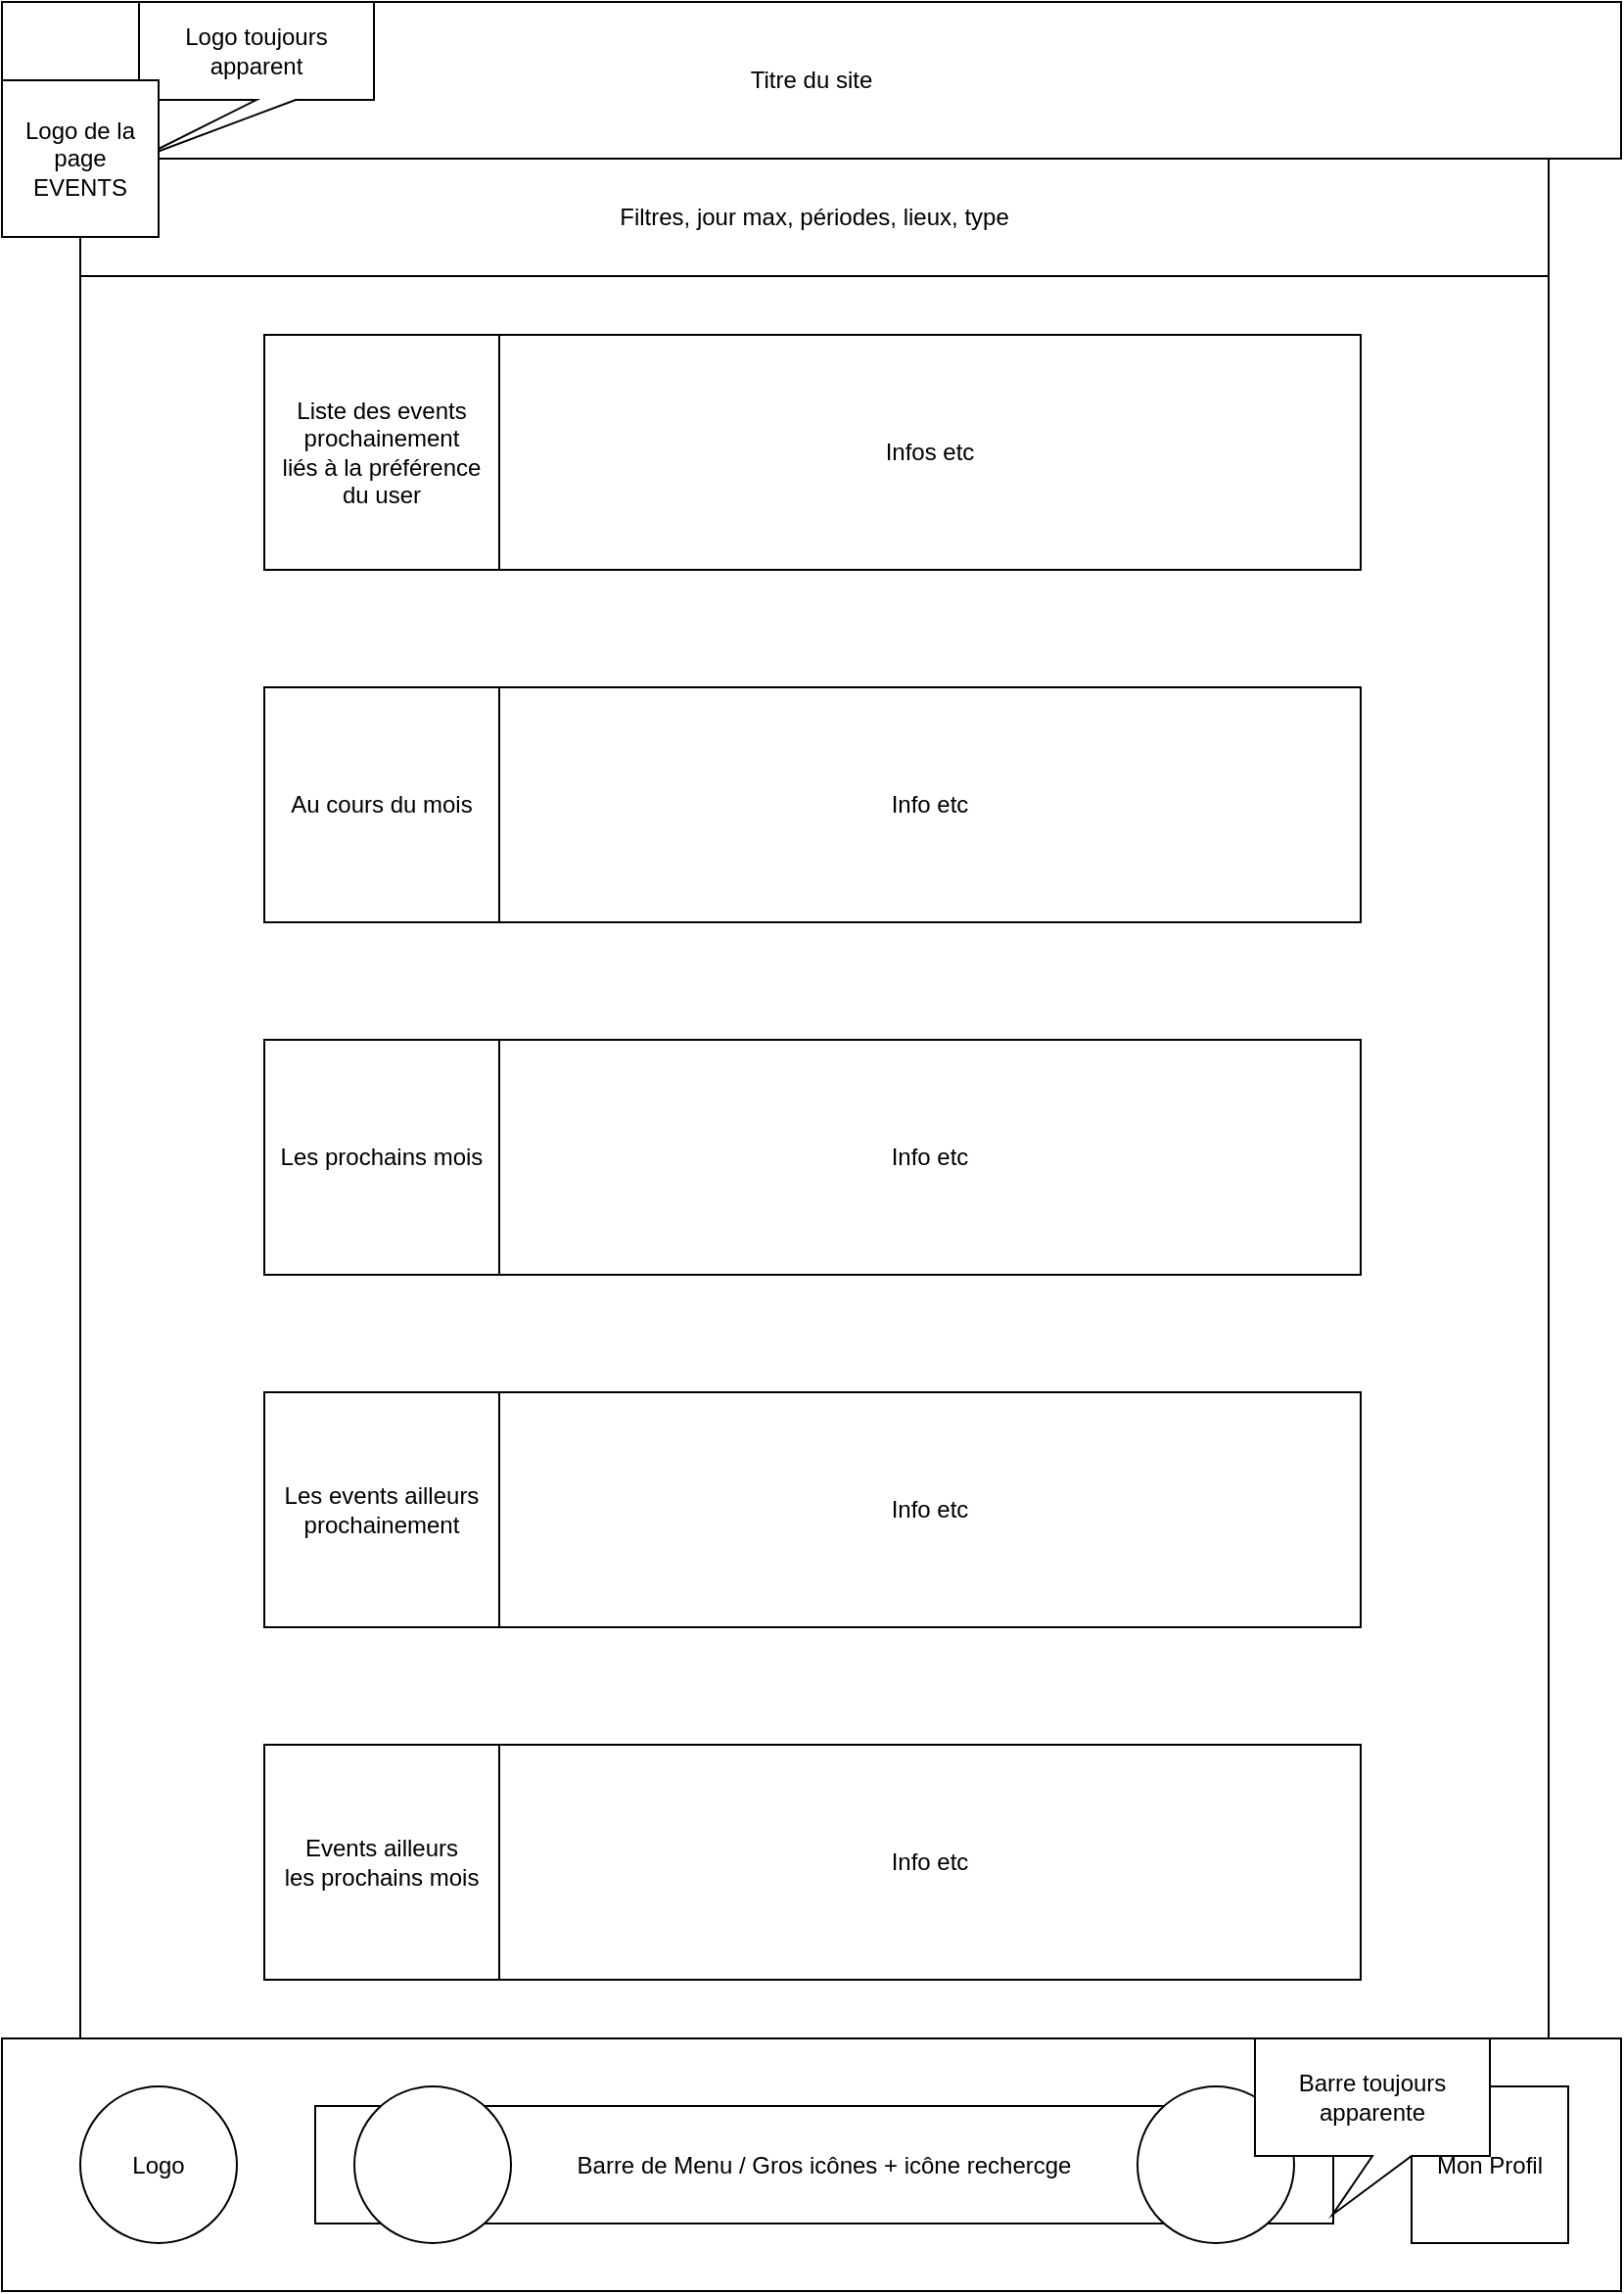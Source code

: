 <mxfile version="13.9.9" type="device"><diagram id="1TQtjKr9XYC9VPrU4Zua" name="Page-1"><mxGraphModel dx="1422" dy="822" grid="1" gridSize="10" guides="1" tooltips="1" connect="1" arrows="1" fold="1" page="1" pageScale="1" pageWidth="827" pageHeight="1169" math="0" shadow="0"><root><mxCell id="0"/><mxCell id="1" parent="0"/><mxCell id="GlBgma8RZR_zeOa4tcyf-17" value="" style="rounded=0;whiteSpace=wrap;html=1;" vertex="1" parent="1"><mxGeometry x="40" y="140" width="750" height="900" as="geometry"/></mxCell><mxCell id="i35aFoX6Fj-RhKGfYJQp-1" value="" style="rounded=0;whiteSpace=wrap;html=1;" parent="1" vertex="1"><mxGeometry y="1040" width="827" height="129" as="geometry"/></mxCell><mxCell id="i35aFoX6Fj-RhKGfYJQp-3" value="Barre de Menu / Gros icônes + icône rechercge" style="rounded=0;whiteSpace=wrap;html=1;" parent="1" vertex="1"><mxGeometry x="160" y="1074.5" width="520" height="60" as="geometry"/></mxCell><mxCell id="i35aFoX6Fj-RhKGfYJQp-4" value="Logo" style="ellipse;whiteSpace=wrap;html=1;aspect=fixed;" parent="1" vertex="1"><mxGeometry x="40" y="1064.5" width="80" height="80" as="geometry"/></mxCell><mxCell id="i35aFoX6Fj-RhKGfYJQp-5" value="Mon Profil" style="whiteSpace=wrap;html=1;aspect=fixed;" parent="1" vertex="1"><mxGeometry x="720" y="1064.5" width="80" height="80" as="geometry"/></mxCell><mxCell id="i35aFoX6Fj-RhKGfYJQp-7" value="Titre du site" style="rounded=0;whiteSpace=wrap;html=1;" parent="1" vertex="1"><mxGeometry width="827" height="80" as="geometry"/></mxCell><mxCell id="i35aFoX6Fj-RhKGfYJQp-10" value="" style="ellipse;whiteSpace=wrap;html=1;aspect=fixed;" parent="1" vertex="1"><mxGeometry x="180" y="1064.5" width="80" height="80" as="geometry"/></mxCell><mxCell id="i35aFoX6Fj-RhKGfYJQp-11" value="" style="ellipse;whiteSpace=wrap;html=1;aspect=fixed;" parent="1" vertex="1"><mxGeometry x="580" y="1064.5" width="80" height="80" as="geometry"/></mxCell><mxCell id="i35aFoX6Fj-RhKGfYJQp-12" value="Barre toujours apparente" style="shape=callout;whiteSpace=wrap;html=1;perimeter=calloutPerimeter;base=20;position2=0.33;" parent="1" vertex="1"><mxGeometry x="640" y="1040" width="120" height="90" as="geometry"/></mxCell><mxCell id="i35aFoX6Fj-RhKGfYJQp-13" value="Logo toujours apparent" style="shape=callout;whiteSpace=wrap;html=1;perimeter=calloutPerimeter;position2=0;" parent="1" vertex="1"><mxGeometry x="70" width="120" height="80" as="geometry"/></mxCell><mxCell id="GlBgma8RZR_zeOa4tcyf-1" value="Filtres, jour max, périodes, lieux, type" style="rounded=0;whiteSpace=wrap;html=1;" vertex="1" parent="1"><mxGeometry x="40" y="80" width="750" height="60" as="geometry"/></mxCell><mxCell id="GlBgma8RZR_zeOa4tcyf-3" value="Liste des events&lt;br&gt;prochainement&lt;br&gt;liés à la préférence du user" style="rounded=0;whiteSpace=wrap;html=1;" vertex="1" parent="1"><mxGeometry x="134" y="170" width="120" height="120" as="geometry"/></mxCell><mxCell id="GlBgma8RZR_zeOa4tcyf-4" value="Infos etc" style="rounded=0;whiteSpace=wrap;html=1;" vertex="1" parent="1"><mxGeometry x="254" y="170" width="440" height="120" as="geometry"/></mxCell><mxCell id="GlBgma8RZR_zeOa4tcyf-5" value="Au cours du mois" style="rounded=0;whiteSpace=wrap;html=1;" vertex="1" parent="1"><mxGeometry x="134" y="350" width="120" height="120" as="geometry"/></mxCell><mxCell id="GlBgma8RZR_zeOa4tcyf-6" value="Info etc" style="rounded=0;whiteSpace=wrap;html=1;" vertex="1" parent="1"><mxGeometry x="254" y="350" width="440" height="120" as="geometry"/></mxCell><mxCell id="GlBgma8RZR_zeOa4tcyf-7" value="Les prochains mois" style="rounded=0;whiteSpace=wrap;html=1;" vertex="1" parent="1"><mxGeometry x="134" y="530" width="120" height="120" as="geometry"/></mxCell><mxCell id="GlBgma8RZR_zeOa4tcyf-8" value="Info etc" style="rounded=0;whiteSpace=wrap;html=1;" vertex="1" parent="1"><mxGeometry x="254" y="530" width="440" height="120" as="geometry"/></mxCell><mxCell id="GlBgma8RZR_zeOa4tcyf-9" value="Les events ailleurs&lt;br&gt;prochainement" style="rounded=0;whiteSpace=wrap;html=1;" vertex="1" parent="1"><mxGeometry x="134" y="710" width="120" height="120" as="geometry"/></mxCell><mxCell id="GlBgma8RZR_zeOa4tcyf-10" value="Info etc" style="rounded=0;whiteSpace=wrap;html=1;" vertex="1" parent="1"><mxGeometry x="254" y="710" width="440" height="120" as="geometry"/></mxCell><mxCell id="GlBgma8RZR_zeOa4tcyf-11" value="Events ailleurs&lt;br&gt;les prochains mois" style="rounded=0;whiteSpace=wrap;html=1;" vertex="1" parent="1"><mxGeometry x="134" y="890" width="120" height="120" as="geometry"/></mxCell><mxCell id="GlBgma8RZR_zeOa4tcyf-12" value="Info etc" style="rounded=0;whiteSpace=wrap;html=1;" vertex="1" parent="1"><mxGeometry x="254" y="890" width="440" height="120" as="geometry"/></mxCell><mxCell id="i35aFoX6Fj-RhKGfYJQp-8" value="Logo de la page EVENTS" style="rounded=0;whiteSpace=wrap;html=1;" parent="1" vertex="1"><mxGeometry y="40" width="80" height="80" as="geometry"/></mxCell></root></mxGraphModel></diagram></mxfile>